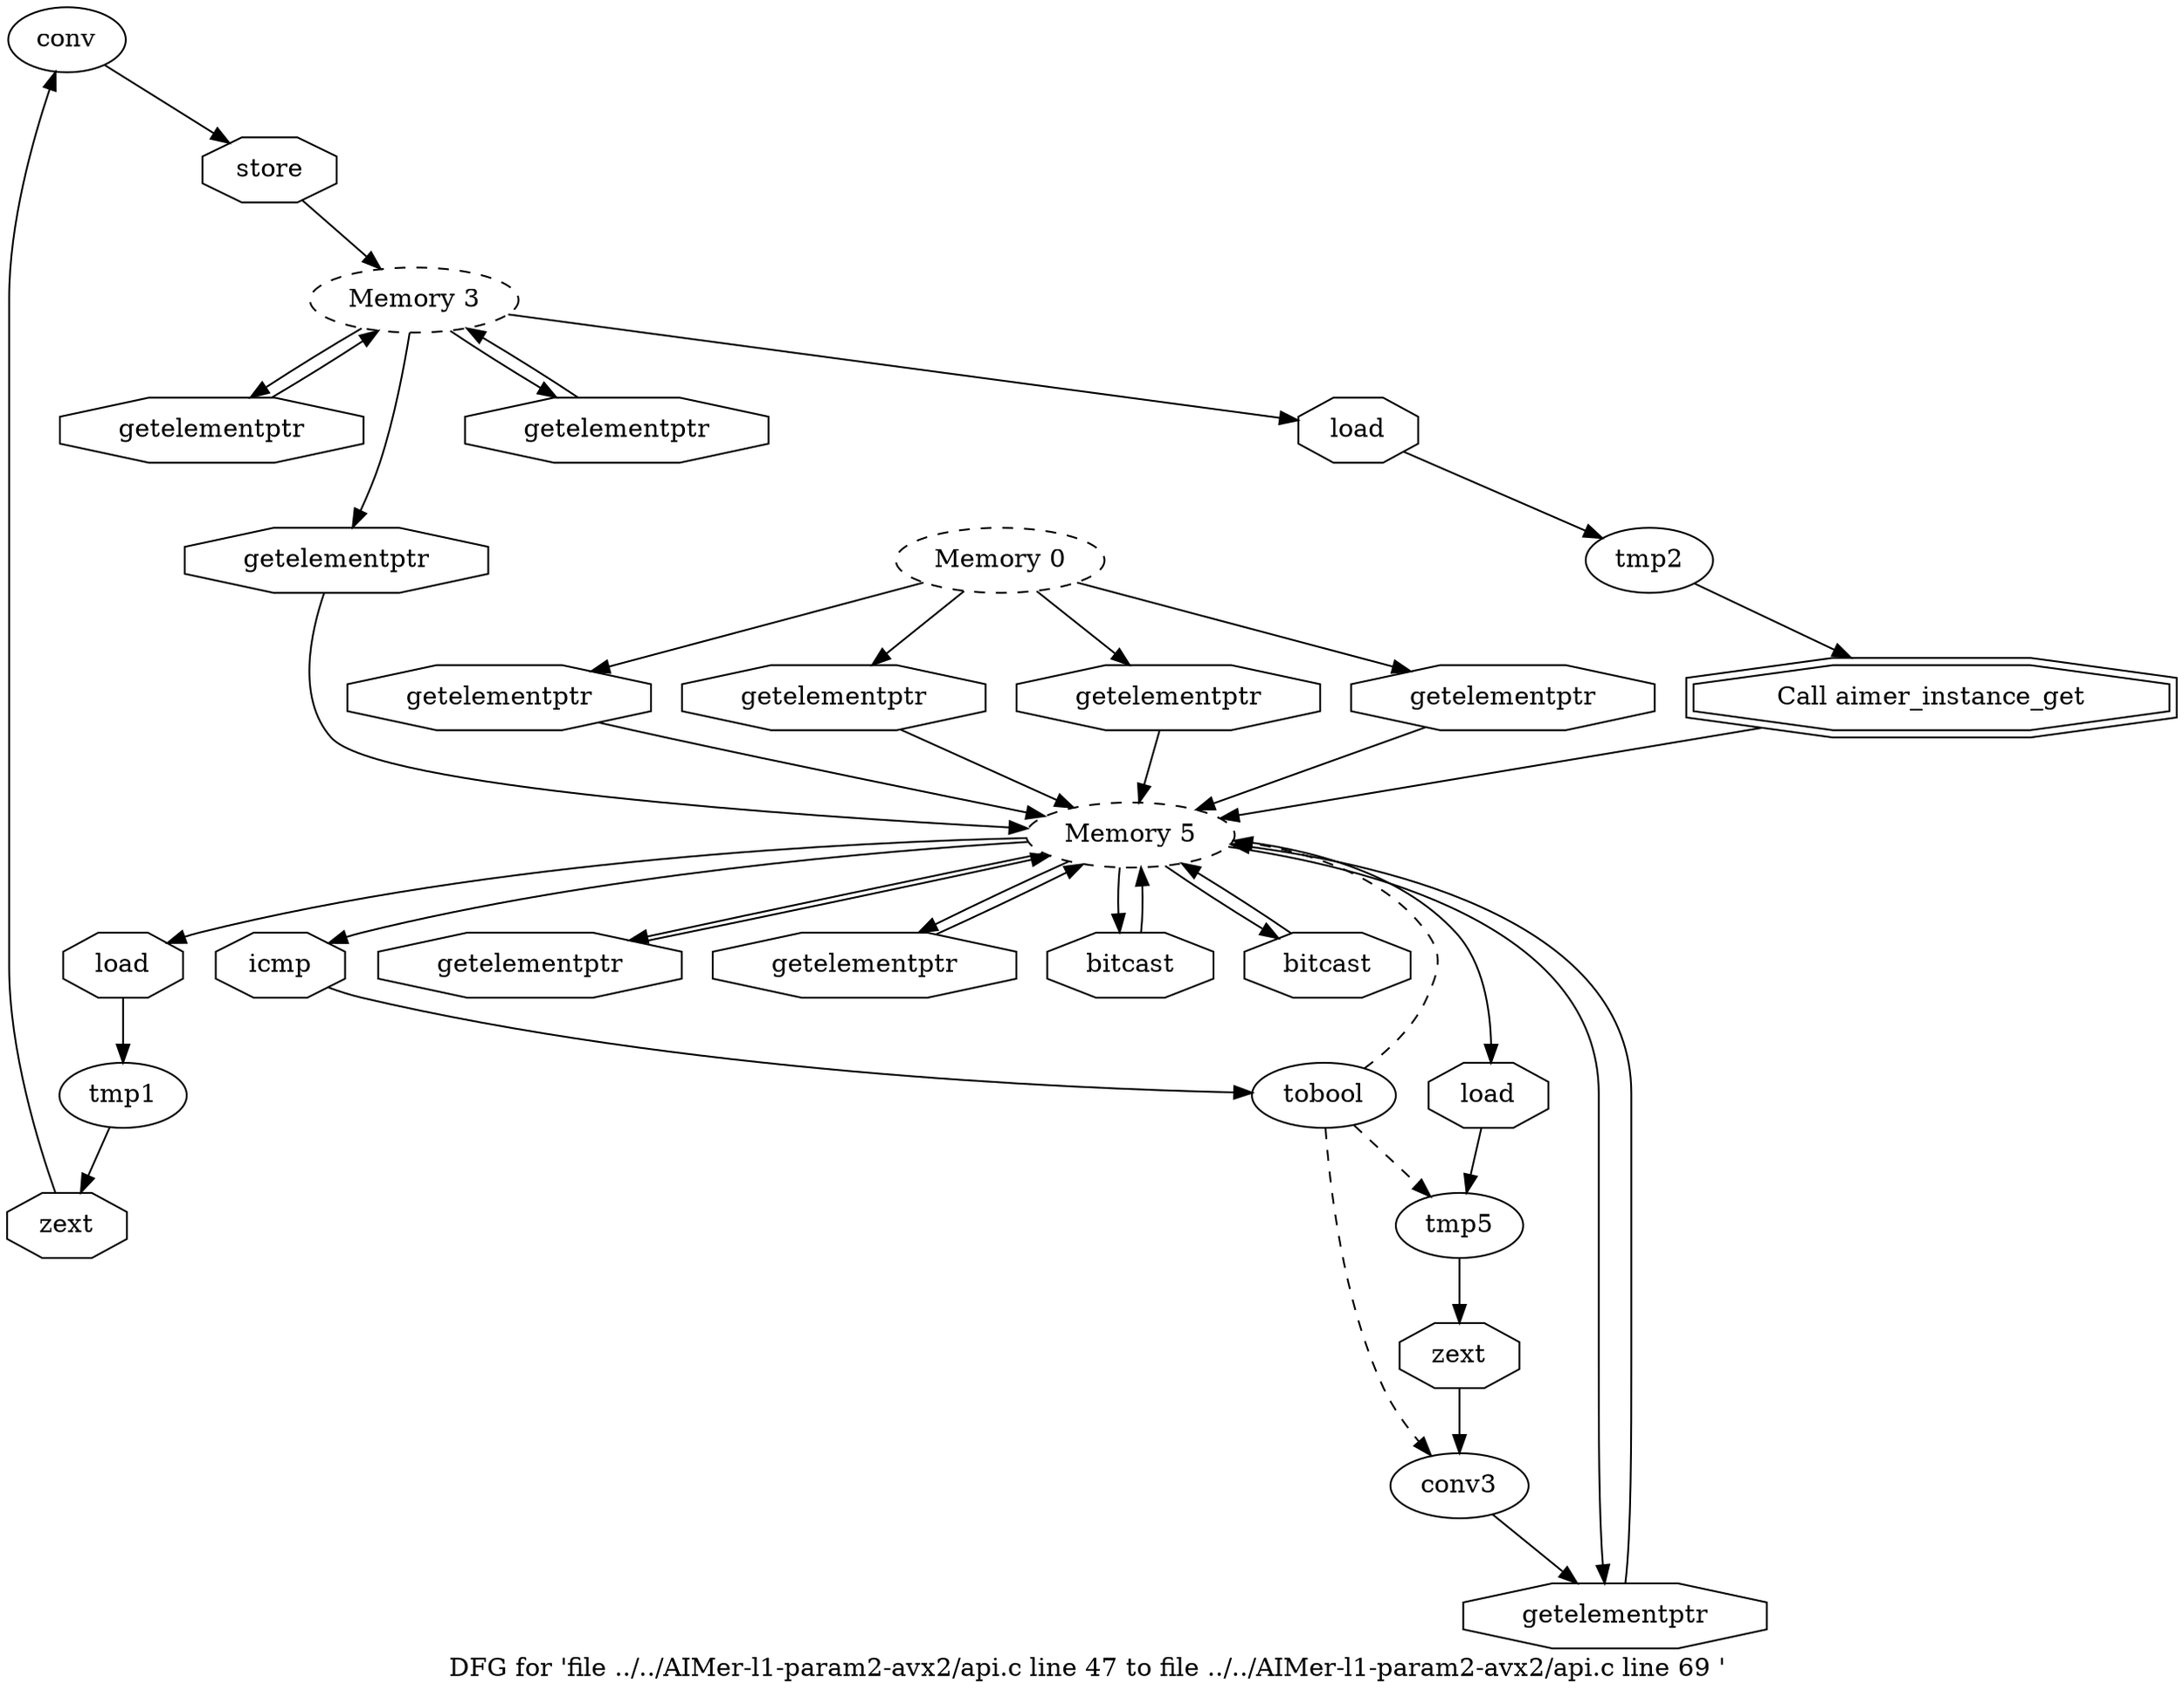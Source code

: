 digraph "DFG for 'file ../../AIMer-l1-param2-avx2/api.c line 47 to file ../../AIMer-l1-param2-avx2/api.c line 69 '  "{
label="DFG for 'file ../../AIMer-l1-param2-avx2/api.c line 47 to file ../../AIMer-l1-param2-avx2/api.c line 69 ' ";
node_516[shape=ellipse,style=solid,label="conv"]
node_519[shape=octagon,style=solid,label="store"]
"node_516"->"node_519"
node_515[shape=octagon,style=solid,label="load"]
node_514[shape=ellipse,style=solid,label="tmp1"]
"node_515"->"node_514"
node_517[shape=octagon,style=solid,label="zext"]
"node_514"->"node_517"
"node_517"->"node_516"
node_518[shape=octagon,style=solid,label="getelementptr"]
node_511[shape=ellipse,style=dashed,label="Memory 3"]
"node_518"->"node_511"
"node_519"->"node_511"
node_520[shape=octagon,style=solid,label="getelementptr"]
"node_520"->"node_511"
node_521[shape=ellipse,style=solid,label="tmp2"]
node_523[shape=doubleoctagon,style=solid,label="Call aimer_instance_get"]
"node_521"->"node_523"
node_513[shape=octagon,style=solid,label="getelementptr"]
node_512[shape=ellipse,style=dashed,label="Memory 5"]
"node_513"->"node_512"
"node_512"->"node_515"
node_525[shape=octagon,style=solid,label="icmp"]
"node_512"->"node_525"
node_526[shape=octagon,style=solid,label="getelementptr"]
"node_512"->"node_526"
node_527[shape=octagon,style=solid,label="getelementptr"]
"node_512"->"node_527"
node_529[shape=octagon,style=solid,label="load"]
"node_512"->"node_529"
node_532[shape=octagon,style=solid,label="bitcast"]
"node_512"->"node_532"
node_535[shape=octagon,style=solid,label="bitcast"]
"node_512"->"node_535"
node_537[shape=octagon,style=solid,label="getelementptr"]
"node_512"->"node_537"
"node_511"->"node_518"
"node_511"->"node_520"
node_522[shape=octagon,style=solid,label="load"]
"node_511"->"node_522"
node_534[shape=octagon,style=solid,label="getelementptr"]
"node_511"->"node_534"
node_510[shape=ellipse,style=dashed,label="Memory 0"]
"node_510"->"node_513"
node_538[shape=octagon,style=solid,label="getelementptr"]
"node_510"->"node_538"
node_533[shape=octagon,style=solid,label="getelementptr"]
"node_510"->"node_533"
node_536[shape=octagon,style=solid,label="getelementptr"]
"node_510"->"node_536"
"node_538"->"node_512"
"node_522"->"node_521"
"node_523"->"node_512"
node_524[shape=ellipse,style=solid,label="tobool"]
"node_524"->"node_512" [style=dashed]
node_528[shape=ellipse,style=solid,label="tmp5"]
"node_524"->"node_528" [style=dashed]
node_530[shape=ellipse,style=solid,label="conv3"]
"node_524"->"node_530" [style=dashed]
"node_525"->"node_524"
"node_526"->"node_512"
"node_527"->"node_512"
node_531[shape=octagon,style=solid,label="zext"]
"node_528"->"node_531"
"node_529"->"node_528"
"node_530"->"node_537"
"node_531"->"node_530"
"node_532"->"node_512"
"node_533"->"node_512"
"node_534"->"node_512"
"node_535"->"node_512"
"node_536"->"node_512"
"node_537"->"node_512"
}


